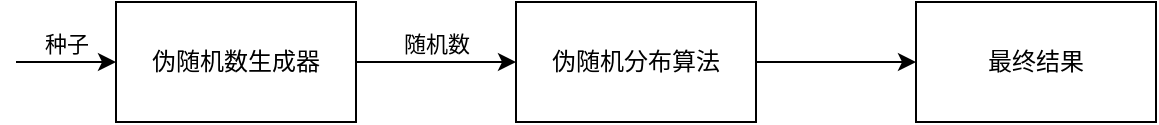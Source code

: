 <mxfile version="13.0.3" type="device"><diagram id="NCHnWosKsgq9IyekFqJg" name="Page-1"><mxGraphModel dx="1037" dy="640" grid="1" gridSize="10" guides="1" tooltips="1" connect="1" arrows="1" fold="1" page="1" pageScale="1" pageWidth="827" pageHeight="1169" math="0" shadow="0"><root><mxCell id="0"/><mxCell id="1" parent="0"/><mxCell id="wvN4eTVEs-R3EGF5Bdkg-5" value="随机数" style="edgeStyle=orthogonalEdgeStyle;rounded=0;orthogonalLoop=1;jettySize=auto;html=1;verticalAlign=bottom;" parent="1" source="wvN4eTVEs-R3EGF5Bdkg-1" target="wvN4eTVEs-R3EGF5Bdkg-4" edge="1"><mxGeometry relative="1" as="geometry"/></mxCell><mxCell id="wvN4eTVEs-R3EGF5Bdkg-1" value="伪随机数生成器" style="rounded=0;whiteSpace=wrap;html=1;" parent="1" vertex="1"><mxGeometry x="140" y="290" width="120" height="60" as="geometry"/></mxCell><mxCell id="wvN4eTVEs-R3EGF5Bdkg-7" value="" style="edgeStyle=orthogonalEdgeStyle;rounded=0;orthogonalLoop=1;jettySize=auto;html=1;" parent="1" source="wvN4eTVEs-R3EGF5Bdkg-4" target="wvN4eTVEs-R3EGF5Bdkg-6" edge="1"><mxGeometry relative="1" as="geometry"/></mxCell><mxCell id="wvN4eTVEs-R3EGF5Bdkg-4" value="伪随机分布算法" style="rounded=0;whiteSpace=wrap;html=1;" parent="1" vertex="1"><mxGeometry x="340" y="290" width="120" height="60" as="geometry"/></mxCell><mxCell id="wvN4eTVEs-R3EGF5Bdkg-6" value="最终结果" style="rounded=0;whiteSpace=wrap;html=1;" parent="1" vertex="1"><mxGeometry x="540" y="290" width="120" height="60" as="geometry"/></mxCell><mxCell id="wvN4eTVEs-R3EGF5Bdkg-2" value="种子" style="endArrow=classic;html=1;entryX=0;entryY=0.5;entryDx=0;entryDy=0;verticalAlign=bottom;" parent="1" target="wvN4eTVEs-R3EGF5Bdkg-1" edge="1"><mxGeometry width="50" height="50" relative="1" as="geometry"><mxPoint x="90" y="320" as="sourcePoint"/><mxPoint x="130" y="320" as="targetPoint"/></mxGeometry></mxCell></root></mxGraphModel></diagram></mxfile>